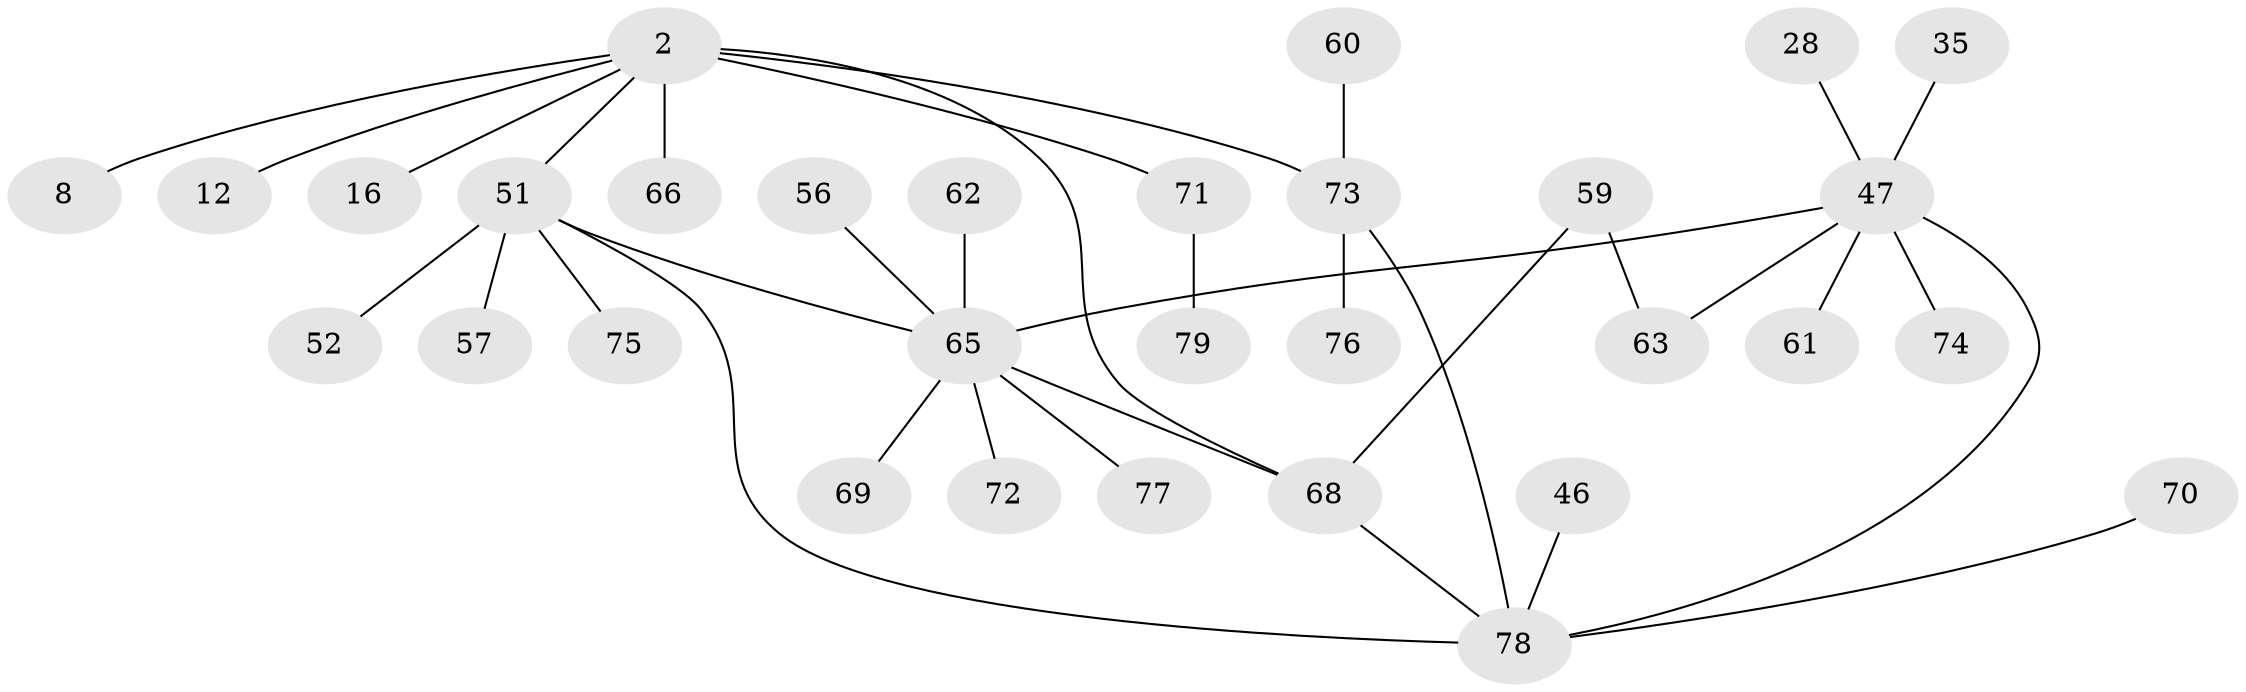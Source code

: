 // original degree distribution, {9: 0.012658227848101266, 4: 0.0759493670886076, 3: 0.1518987341772152, 7: 0.012658227848101266, 2: 0.3291139240506329, 6: 0.012658227848101266, 1: 0.3670886075949367, 5: 0.0379746835443038}
// Generated by graph-tools (version 1.1) at 2025/45/03/04/25 21:45:20]
// undirected, 31 vertices, 35 edges
graph export_dot {
graph [start="1"]
  node [color=gray90,style=filled];
  2 [super="+1"];
  8;
  12;
  16;
  28;
  35 [super="+21"];
  46;
  47 [super="+30+29+17"];
  51 [super="+31+50"];
  52;
  56;
  57 [super="+41"];
  59 [super="+42"];
  60;
  61;
  62;
  63;
  65 [super="+37+55"];
  66;
  68 [super="+4+22+26+32+53"];
  69;
  70;
  71 [super="+11"];
  72;
  73 [super="+9+27+48+54+67+58"];
  74;
  75;
  76;
  77;
  78 [super="+38+64"];
  79;
  2 -- 8;
  2 -- 12;
  2 -- 66;
  2 -- 16;
  2 -- 68;
  2 -- 73 [weight=3];
  2 -- 71;
  2 -- 51 [weight=2];
  28 -- 47;
  35 -- 47;
  46 -- 78;
  47 -- 61;
  47 -- 63;
  47 -- 78 [weight=2];
  47 -- 65;
  47 -- 74;
  51 -- 65 [weight=2];
  51 -- 52;
  51 -- 75;
  51 -- 78;
  51 -- 57;
  56 -- 65;
  59 -- 63;
  59 -- 68;
  60 -- 73;
  62 -- 65;
  65 -- 68;
  65 -- 69;
  65 -- 72;
  65 -- 77;
  68 -- 78;
  70 -- 78;
  71 -- 79;
  73 -- 78 [weight=2];
  73 -- 76;
}
